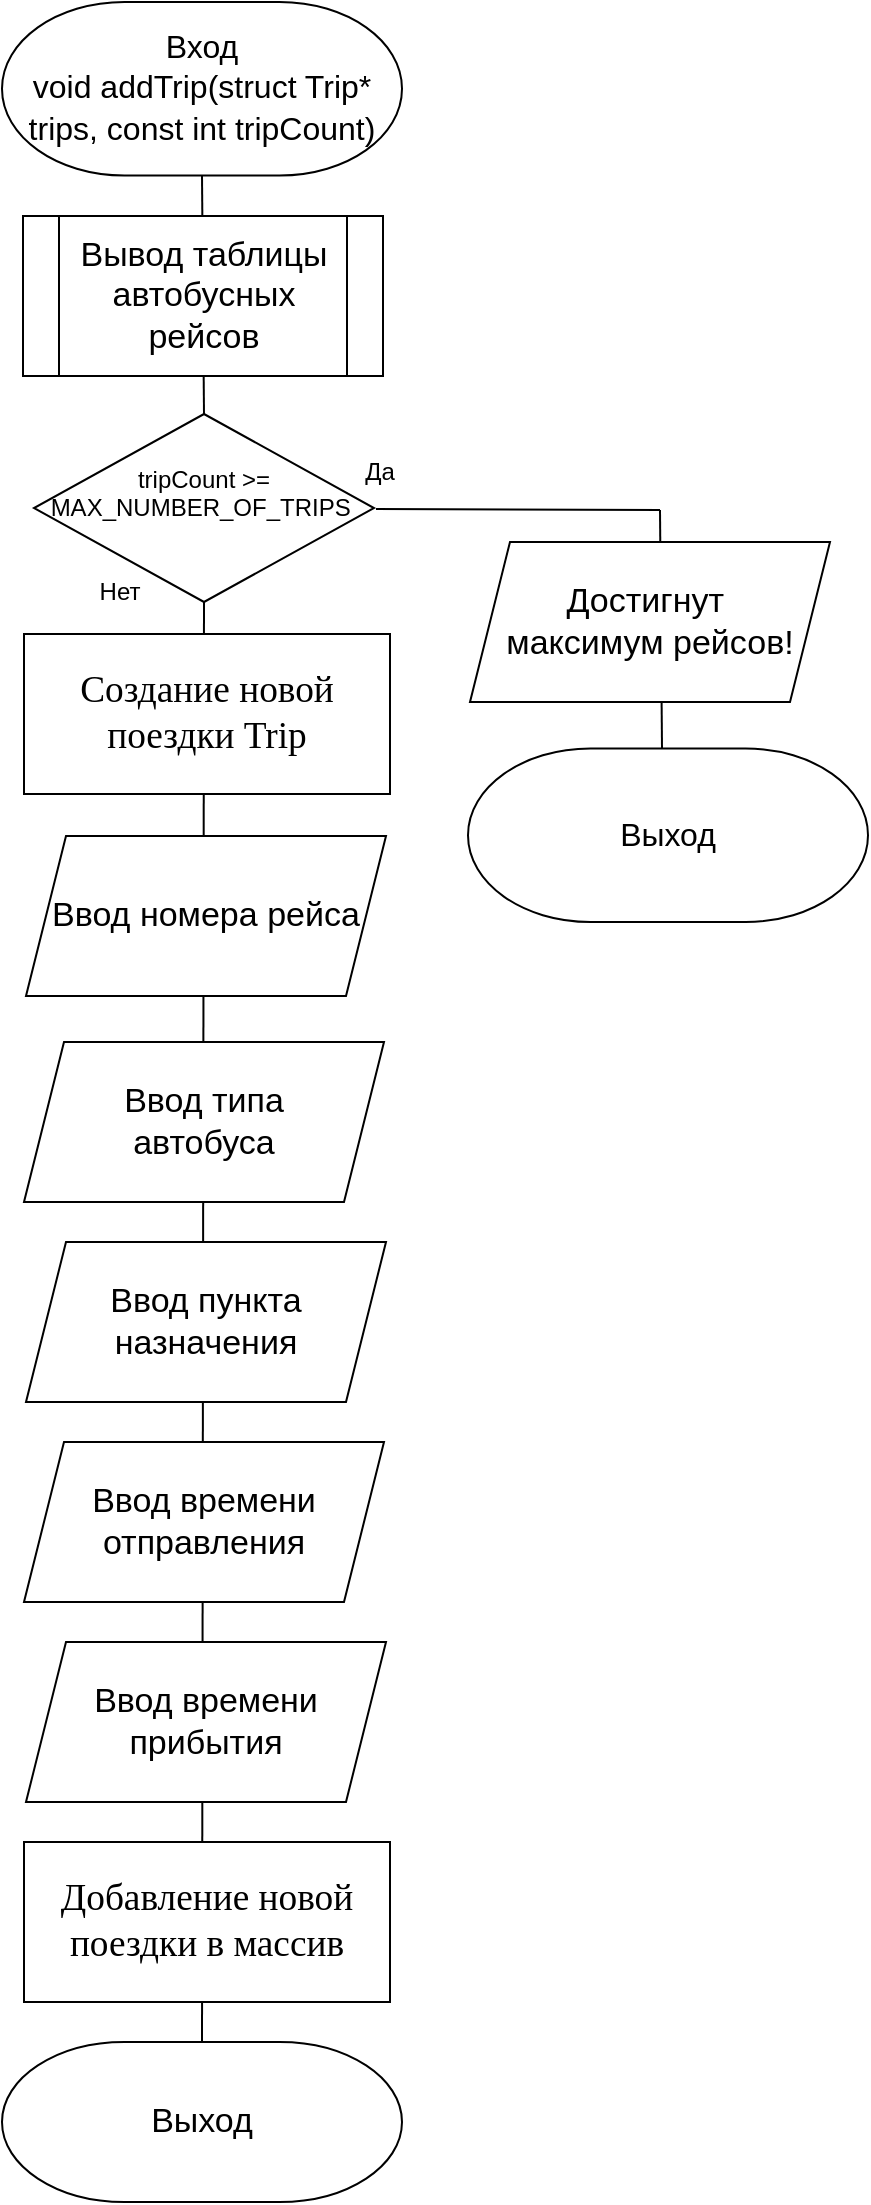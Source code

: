 <mxfile version="26.1.1">
  <diagram name="Page-1" id="lDIjkNqgKK7wDPVdlMzN">
    <mxGraphModel dx="584" dy="-2562" grid="1" gridSize="10" guides="1" tooltips="1" connect="1" arrows="1" fold="1" page="1" pageScale="1" pageWidth="850" pageHeight="1100" math="0" shadow="0">
      <root>
        <mxCell id="0" />
        <mxCell id="1" parent="0" />
        <mxCell id="cYMcxALbN2dqCe8a1rgX-1" value="&lt;div&gt;&lt;div&gt;&lt;font style=&quot;font-size: 16px;&quot;&gt;Вход&lt;/font&gt;&lt;/div&gt;&lt;div&gt;&lt;font style=&quot;font-size: 16px;&quot;&gt;void addTrip(struct Trip* trips, const int tripCount)&lt;/font&gt;&lt;/div&gt;&lt;/div&gt;" style="strokeWidth=1;html=1;shape=mxgraph.flowchart.terminator;whiteSpace=wrap;fontSize=17;" parent="1" vertex="1">
          <mxGeometry x="921" y="3300" width="200" height="86.75" as="geometry" />
        </mxCell>
        <mxCell id="cYMcxALbN2dqCe8a1rgX-2" value="Выход" style="strokeWidth=1;html=1;shape=mxgraph.flowchart.terminator;whiteSpace=wrap;fontSize=17;" parent="1" vertex="1">
          <mxGeometry x="921" y="4320" width="200" height="80" as="geometry" />
        </mxCell>
        <mxCell id="cYMcxALbN2dqCe8a1rgX-4" value="" style="endArrow=none;html=1;rounded=0;entryX=0.5;entryY=1;entryDx=0;entryDy=0;entryPerimeter=0;fontSize=17;exitX=0.5;exitY=0;exitDx=0;exitDy=0;" parent="1" source="cYMcxALbN2dqCe8a1rgX-15" target="cYMcxALbN2dqCe8a1rgX-1" edge="1">
          <mxGeometry width="50" height="50" relative="1" as="geometry">
            <mxPoint x="1021" y="3520" as="sourcePoint" />
            <mxPoint x="1021.5" y="3486" as="targetPoint" />
          </mxGeometry>
        </mxCell>
        <mxCell id="cYMcxALbN2dqCe8a1rgX-14" value="" style="endArrow=none;html=1;rounded=0;fontSize=17;exitX=0.5;exitY=0;exitDx=0;exitDy=0;exitPerimeter=0;entryX=0.5;entryY=1;entryDx=0;entryDy=0;" parent="1" source="cYMcxALbN2dqCe8a1rgX-2" target="cYMcxALbN2dqCe8a1rgX-15" edge="1">
          <mxGeometry width="50" height="50" relative="1" as="geometry">
            <mxPoint x="1020" y="4352" as="sourcePoint" />
            <mxPoint x="1022" y="3720" as="targetPoint" />
          </mxGeometry>
        </mxCell>
        <mxCell id="cYMcxALbN2dqCe8a1rgX-13" value="&lt;div&gt;Вывод таблицы автобусных рейсов&lt;/div&gt;" style="shape=process;whiteSpace=wrap;html=1;backgroundOutline=1;fontSize=17;" parent="1" vertex="1">
          <mxGeometry x="931.5" y="3407" width="180" height="80" as="geometry" />
        </mxCell>
        <mxCell id="cYMcxALbN2dqCe8a1rgX-15" value="&lt;font&gt;tripCount &amp;gt;= MAX_NUMBER_OF_TRIPS&amp;nbsp;&lt;/font&gt;&lt;div&gt;&lt;br&gt;&lt;/div&gt;" style="rhombus;whiteSpace=wrap;html=1;" parent="1" vertex="1">
          <mxGeometry x="937" y="3506" width="170" height="94" as="geometry" />
        </mxCell>
        <mxCell id="cYMcxALbN2dqCe8a1rgX-16" value="" style="endArrow=none;html=1;rounded=0;" parent="1" edge="1">
          <mxGeometry width="50" height="50" relative="1" as="geometry">
            <mxPoint x="1108" y="3553.5" as="sourcePoint" />
            <mxPoint x="1250" y="3554" as="targetPoint" />
          </mxGeometry>
        </mxCell>
        <mxCell id="cYMcxALbN2dqCe8a1rgX-17" value="" style="endArrow=none;html=1;rounded=0;entryX=0.5;entryY=1;entryDx=0;entryDy=0;entryPerimeter=0;fontSize=17;exitX=0.5;exitY=0;exitDx=0;exitDy=0;" parent="1" edge="1">
          <mxGeometry width="50" height="50" relative="1" as="geometry">
            <mxPoint x="1251" y="3673" as="sourcePoint" />
            <mxPoint x="1250" y="3554" as="targetPoint" />
          </mxGeometry>
        </mxCell>
        <mxCell id="cYMcxALbN2dqCe8a1rgX-19" value="Достигнут&amp;nbsp;&lt;div&gt;максимум рейсов!&lt;/div&gt;" style="shape=parallelogram;perimeter=parallelogramPerimeter;whiteSpace=wrap;html=1;fixedSize=1;fontSize=17;" parent="1" vertex="1">
          <mxGeometry x="1155" y="3570" width="180" height="80" as="geometry" />
        </mxCell>
        <mxCell id="cYMcxALbN2dqCe8a1rgX-20" value="&lt;span style=&quot;font-size: 16px;&quot;&gt;Выход&lt;/span&gt;" style="strokeWidth=1;html=1;shape=mxgraph.flowchart.terminator;whiteSpace=wrap;fontSize=17;" parent="1" vertex="1">
          <mxGeometry x="1154" y="3673.25" width="200" height="86.75" as="geometry" />
        </mxCell>
        <mxCell id="cYMcxALbN2dqCe8a1rgX-21" value="Да" style="text;html=1;align=center;verticalAlign=middle;whiteSpace=wrap;rounded=0;" parent="1" vertex="1">
          <mxGeometry x="1080" y="3520" width="60" height="30" as="geometry" />
        </mxCell>
        <mxCell id="cYMcxALbN2dqCe8a1rgX-22" value="Нет" style="text;html=1;align=center;verticalAlign=middle;whiteSpace=wrap;rounded=0;" parent="1" vertex="1">
          <mxGeometry x="950" y="3580" width="60" height="30" as="geometry" />
        </mxCell>
        <mxCell id="cYMcxALbN2dqCe8a1rgX-24" value="&lt;p style=&quot;line-height: 0.2in;&quot; class=&quot;western&quot;&gt;&lt;font face=&quot;Times New Roman, serif&quot;&gt;&lt;span style=&quot;font-size: 18.667px;&quot;&gt;Создание новой поездки Trip&lt;/span&gt;&lt;/font&gt;&lt;/p&gt;" style="rounded=0;whiteSpace=wrap;html=1;" parent="1" vertex="1">
          <mxGeometry x="932" y="3616" width="183" height="80" as="geometry" />
        </mxCell>
        <mxCell id="cYMcxALbN2dqCe8a1rgX-25" value="Ввод номера рейса" style="shape=parallelogram;perimeter=parallelogramPerimeter;whiteSpace=wrap;html=1;fixedSize=1;fontSize=17;" parent="1" vertex="1">
          <mxGeometry x="933" y="3717" width="180" height="80" as="geometry" />
        </mxCell>
        <mxCell id="cYMcxALbN2dqCe8a1rgX-26" value="Ввод типа&lt;div&gt;автобуса&lt;/div&gt;" style="shape=parallelogram;perimeter=parallelogramPerimeter;whiteSpace=wrap;html=1;fixedSize=1;fontSize=17;" parent="1" vertex="1">
          <mxGeometry x="932" y="3820" width="180" height="80" as="geometry" />
        </mxCell>
        <mxCell id="cYMcxALbN2dqCe8a1rgX-27" value="Ввод пункта назначения" style="shape=parallelogram;perimeter=parallelogramPerimeter;whiteSpace=wrap;html=1;fixedSize=1;fontSize=17;" parent="1" vertex="1">
          <mxGeometry x="933" y="3920" width="180" height="80" as="geometry" />
        </mxCell>
        <mxCell id="cYMcxALbN2dqCe8a1rgX-28" value="Ввод времени отправления" style="shape=parallelogram;perimeter=parallelogramPerimeter;whiteSpace=wrap;html=1;fixedSize=1;fontSize=17;" parent="1" vertex="1">
          <mxGeometry x="932" y="4020" width="180" height="80" as="geometry" />
        </mxCell>
        <mxCell id="cYMcxALbN2dqCe8a1rgX-29" value="Ввод времени прибытия" style="shape=parallelogram;perimeter=parallelogramPerimeter;whiteSpace=wrap;html=1;fixedSize=1;fontSize=17;" parent="1" vertex="1">
          <mxGeometry x="933" y="4120" width="180" height="80" as="geometry" />
        </mxCell>
        <mxCell id="cYMcxALbN2dqCe8a1rgX-30" value="&lt;p style=&quot;line-height: 0.2in;&quot; class=&quot;western&quot;&gt;&lt;font face=&quot;Times New Roman, serif&quot;&gt;&lt;span style=&quot;font-size: 18.667px;&quot;&gt;Добавление новой поездки в массив&lt;/span&gt;&lt;/font&gt;&lt;/p&gt;" style="rounded=0;whiteSpace=wrap;html=1;" parent="1" vertex="1">
          <mxGeometry x="932" y="4220" width="183" height="80" as="geometry" />
        </mxCell>
      </root>
    </mxGraphModel>
  </diagram>
</mxfile>
